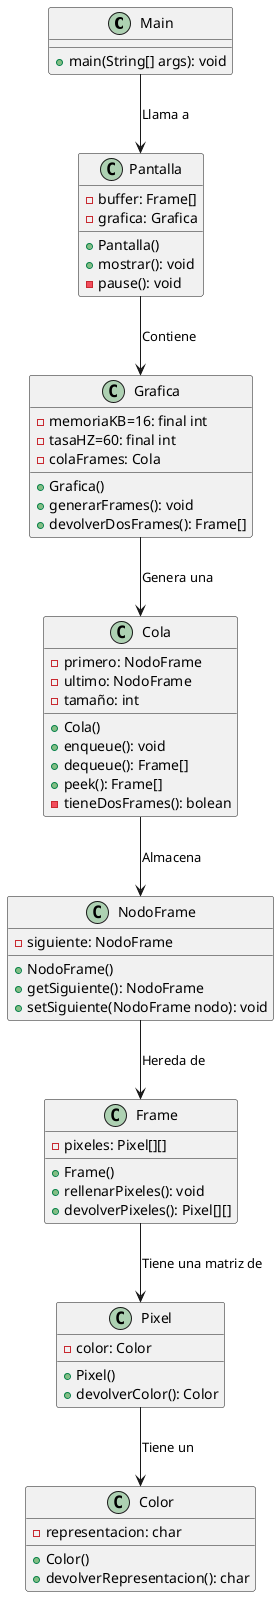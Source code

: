 @startuml

class Main{
    +main(String[] args): void
}

class Pantalla {
    -buffer: Frame[]
    -grafica: Grafica
    +Pantalla()
    +mostrar(): void
    -pause(): void
}

class Grafica {
    -memoriaKB=16: final int
    -tasaHZ=60: final int
    -colaFrames: Cola
    +Grafica()
    +generarFrames(): void
    +devolverDosFrames(): Frame[]
}

class Cola {
    -primero: NodoFrame
    -ultimo: NodoFrame
    -tamaño: int
    +Cola()
    +enqueue(): void
    +dequeue(): Frame[]
    +peek(): Frame[]
    -tieneDosFrames(): bolean
}

class NodoFrame {
    -siguiente: NodoFrame
    +NodoFrame()
    +getSiguiente(): NodoFrame
    +setSiguiente(NodoFrame nodo): void
}

class Frame {
    -pixeles: Pixel[][]
    +Frame()
    +rellenarPixeles(): void
    +devolverPixeles(): Pixel[][]
}

class Pixel {
    -color: Color
    +Pixel()
    +devolverColor(): Color
}

class Color {
    -representacion: char
    +Color()
    +devolverRepresentacion(): char
}

Main --> Pantalla: "Llama a"
Pantalla --> Grafica: "Contiene"
Grafica --> Cola: "Genera una"
Cola --> NodoFrame: "Almacena"
NodoFrame --> Frame: "Hereda de"
Frame --> Pixel: "Tiene una matriz de"
Pixel --> Color: "Tiene un"

@enduml
